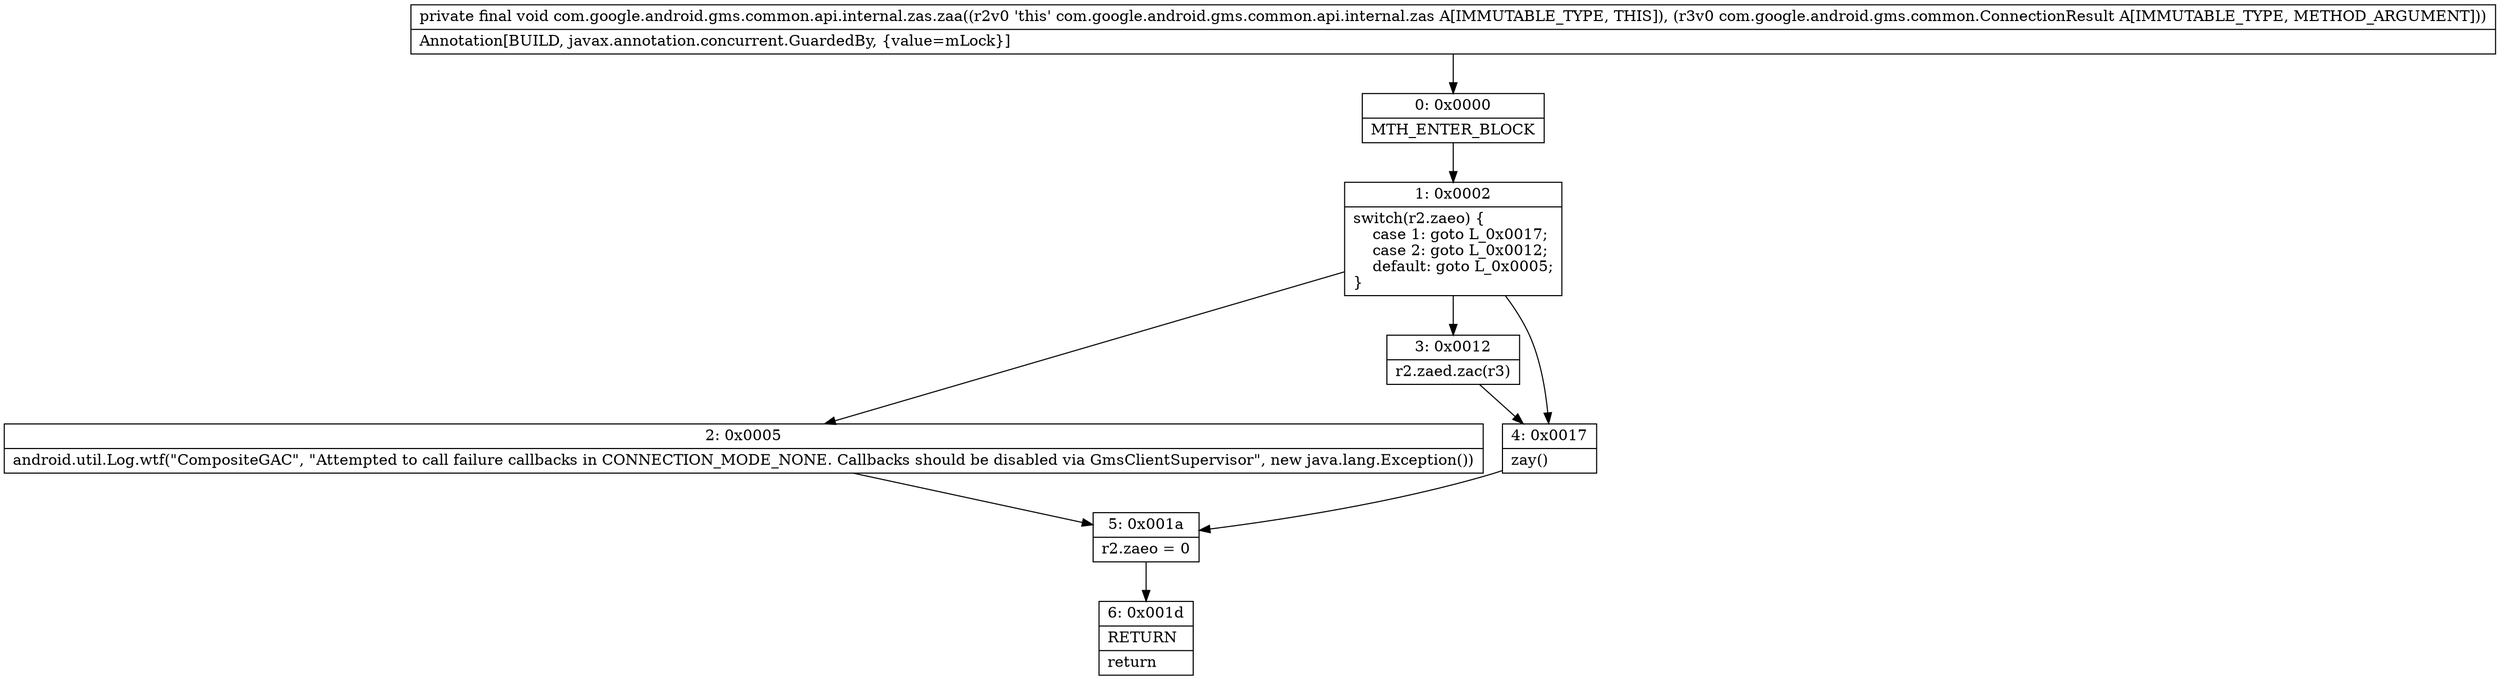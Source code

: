digraph "CFG forcom.google.android.gms.common.api.internal.zas.zaa(Lcom\/google\/android\/gms\/common\/ConnectionResult;)V" {
Node_0 [shape=record,label="{0\:\ 0x0000|MTH_ENTER_BLOCK\l}"];
Node_1 [shape=record,label="{1\:\ 0x0002|switch(r2.zaeo) \{\l    case 1: goto L_0x0017;\l    case 2: goto L_0x0012;\l    default: goto L_0x0005;\l\}\l}"];
Node_2 [shape=record,label="{2\:\ 0x0005|android.util.Log.wtf(\"CompositeGAC\", \"Attempted to call failure callbacks in CONNECTION_MODE_NONE. Callbacks should be disabled via GmsClientSupervisor\", new java.lang.Exception())\l}"];
Node_3 [shape=record,label="{3\:\ 0x0012|r2.zaed.zac(r3)\l}"];
Node_4 [shape=record,label="{4\:\ 0x0017|zay()\l}"];
Node_5 [shape=record,label="{5\:\ 0x001a|r2.zaeo = 0\l}"];
Node_6 [shape=record,label="{6\:\ 0x001d|RETURN\l|return\l}"];
MethodNode[shape=record,label="{private final void com.google.android.gms.common.api.internal.zas.zaa((r2v0 'this' com.google.android.gms.common.api.internal.zas A[IMMUTABLE_TYPE, THIS]), (r3v0 com.google.android.gms.common.ConnectionResult A[IMMUTABLE_TYPE, METHOD_ARGUMENT]))  | Annotation[BUILD, javax.annotation.concurrent.GuardedBy, \{value=mLock\}]\l}"];
MethodNode -> Node_0;
Node_0 -> Node_1;
Node_1 -> Node_2;
Node_1 -> Node_3;
Node_1 -> Node_4;
Node_2 -> Node_5;
Node_3 -> Node_4;
Node_4 -> Node_5;
Node_5 -> Node_6;
}

